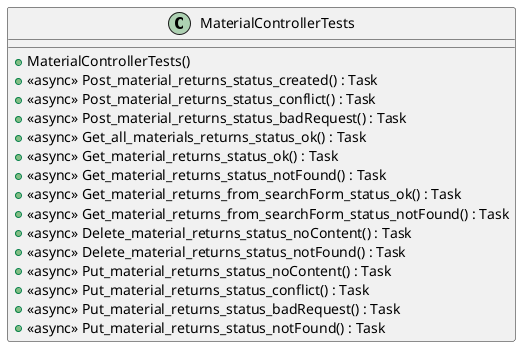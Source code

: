 @startuml
class MaterialControllerTests {
    + MaterialControllerTests()
    + <<async>> Post_material_returns_status_created() : Task
    + <<async>> Post_material_returns_status_conflict() : Task
    + <<async>> Post_material_returns_status_badRequest() : Task
    + <<async>> Get_all_materials_returns_status_ok() : Task
    + <<async>> Get_material_returns_status_ok() : Task
    + <<async>> Get_material_returns_status_notFound() : Task
    + <<async>> Get_material_returns_from_searchForm_status_ok() : Task
    + <<async>> Get_material_returns_from_searchForm_status_notFound() : Task
    + <<async>> Delete_material_returns_status_noContent() : Task
    + <<async>> Delete_material_returns_status_notFound() : Task
    + <<async>> Put_material_returns_status_noContent() : Task
    + <<async>> Put_material_returns_status_conflict() : Task
    + <<async>> Put_material_returns_status_badRequest() : Task
    + <<async>> Put_material_returns_status_notFound() : Task
}
@enduml
